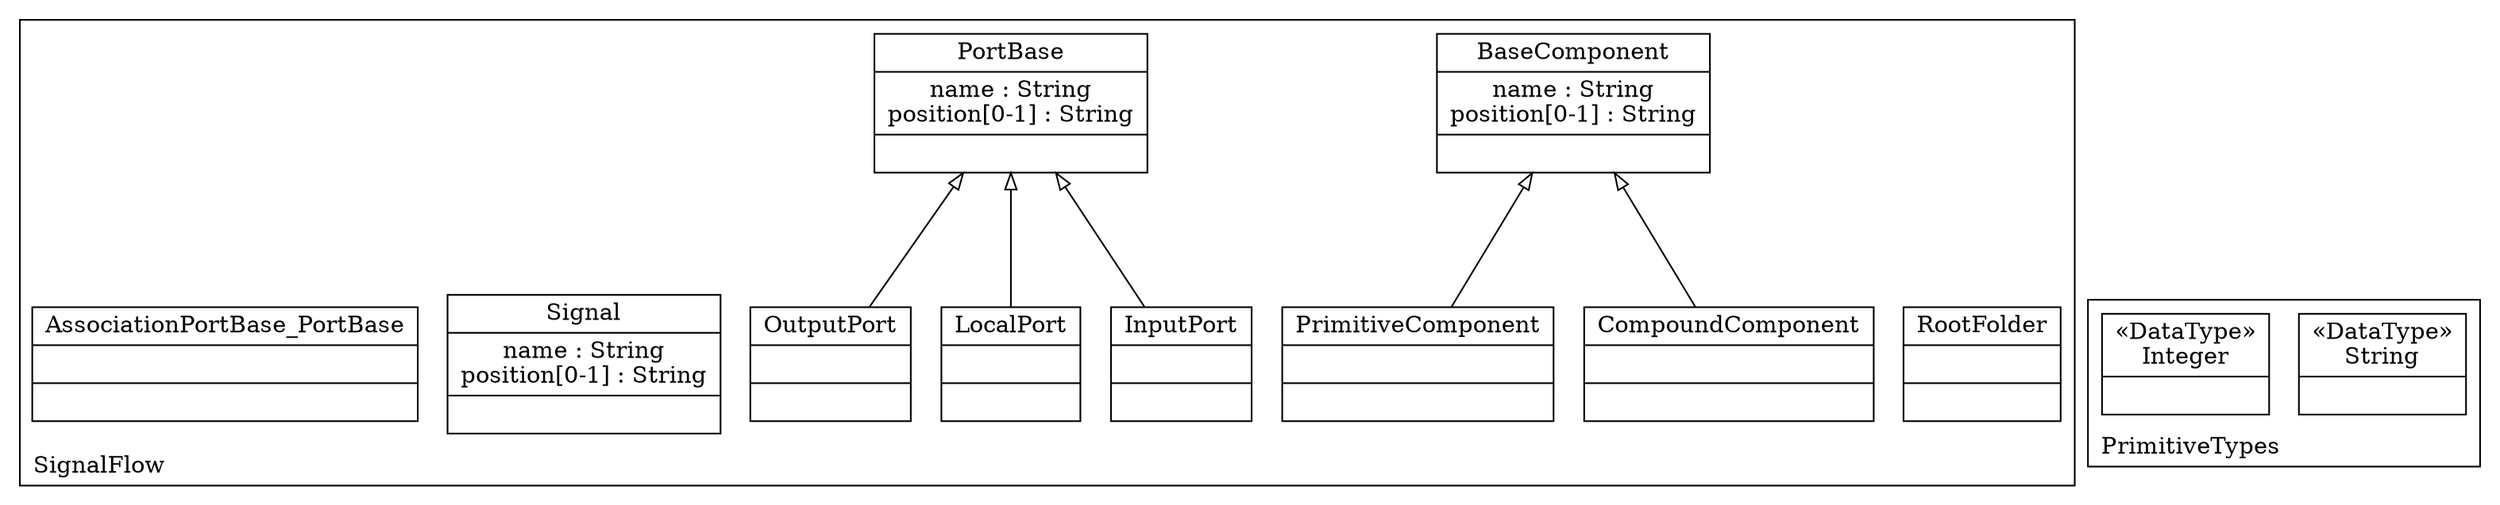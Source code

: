 digraph "KM3 Model in DOT" {
graph[rankdir=BT,labeljust=l,labelloc=t,nodeSep=0.75,compound=true];
 subgraph "cluster_SignalFlow"{
labelloc=t
color=black
label=SignalFlow
 node[shape=record];
RootFolder[label="{RootFolder| | }"]
;
 node[shape=record];
CompoundComponent[label="{CompoundComponent| | }"]
 CompoundComponent->BaseComponent[arrowhead=onormal,group=BaseComponent,minlen=2,constraint=true,]
;
 node[shape=record];
PrimitiveComponent[label="{PrimitiveComponent| | }"]
 PrimitiveComponent->BaseComponent[arrowhead=onormal,group=BaseComponent,minlen=2,constraint=true,]
;
 node[shape=record];
BaseComponent[label="{BaseComponent|name : String\nposition[0-1] : String| }"]
;
 node[shape=record];
InputPort[label="{InputPort| | }"]
 InputPort->PortBase[arrowhead=onormal,group=PortBase,minlen=2,constraint=true,]
;
 node[shape=record];
LocalPort[label="{LocalPort| | }"]
 LocalPort->PortBase[arrowhead=onormal,group=PortBase,minlen=2,constraint=true,]
;
 node[shape=record];
OutputPort[label="{OutputPort| | }"]
 OutputPort->PortBase[arrowhead=onormal,group=PortBase,minlen=2,constraint=true,]
;
 node[shape=record];
PortBase[label="{PortBase|name : String\nposition[0-1] : String| }"]
;
 node[shape=record];
Signal[label="{Signal|name : String\nposition[0-1] : String| }"]
;
 node[shape=record];
AssociationPortBase_PortBase[label="{AssociationPortBase_PortBase| | }"]
;

} subgraph "cluster_PrimitiveTypes"{
labelloc=t
color=black
label=PrimitiveTypes
 node[shape=record];
String[label="{&#171;DataType&#187;\nString|}"]
;
 node[shape=record];
Integer[label="{&#171;DataType&#187;\nInteger|}"]
;

}
}